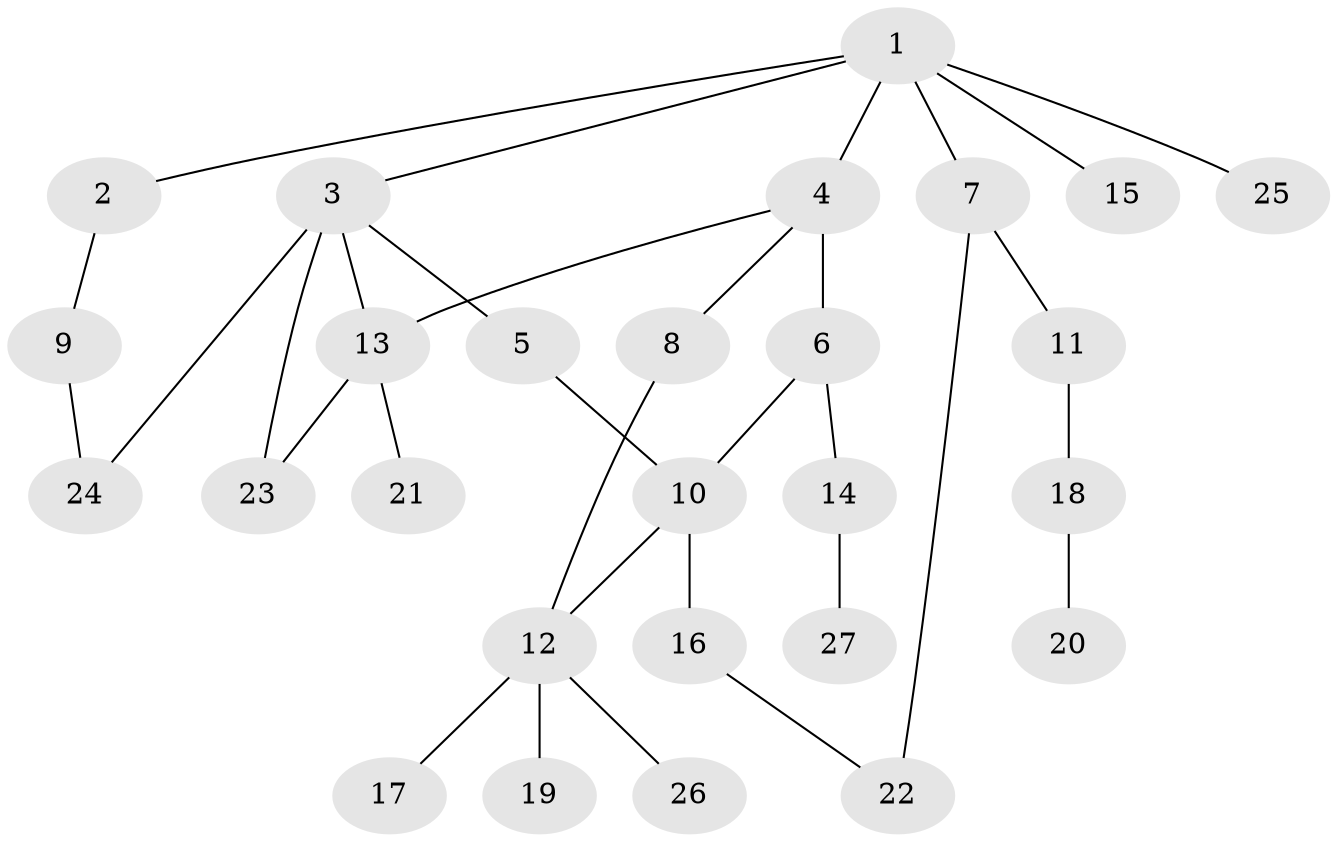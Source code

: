 // original degree distribution, {7: 0.03773584905660377, 1: 0.5849056603773585, 2: 0.1509433962264151, 13: 0.018867924528301886, 3: 0.1320754716981132, 6: 0.03773584905660377, 5: 0.018867924528301886, 4: 0.018867924528301886}
// Generated by graph-tools (version 1.1) at 2025/35/03/09/25 02:35:42]
// undirected, 27 vertices, 32 edges
graph export_dot {
graph [start="1"]
  node [color=gray90,style=filled];
  1;
  2;
  3;
  4;
  5;
  6;
  7;
  8;
  9;
  10;
  11;
  12;
  13;
  14;
  15;
  16;
  17;
  18;
  19;
  20;
  21;
  22;
  23;
  24;
  25;
  26;
  27;
  1 -- 2 [weight=1.0];
  1 -- 3 [weight=1.0];
  1 -- 4 [weight=1.0];
  1 -- 7 [weight=1.0];
  1 -- 15 [weight=1.0];
  1 -- 25 [weight=1.0];
  2 -- 9 [weight=1.0];
  3 -- 5 [weight=1.0];
  3 -- 13 [weight=1.0];
  3 -- 23 [weight=2.0];
  3 -- 24 [weight=1.0];
  4 -- 6 [weight=9.0];
  4 -- 8 [weight=1.0];
  4 -- 13 [weight=1.0];
  5 -- 10 [weight=1.0];
  6 -- 10 [weight=1.0];
  6 -- 14 [weight=1.0];
  7 -- 11 [weight=1.0];
  7 -- 22 [weight=1.0];
  8 -- 12 [weight=1.0];
  9 -- 24 [weight=1.0];
  10 -- 12 [weight=1.0];
  10 -- 16 [weight=2.0];
  11 -- 18 [weight=1.0];
  12 -- 17 [weight=1.0];
  12 -- 19 [weight=1.0];
  12 -- 26 [weight=1.0];
  13 -- 21 [weight=1.0];
  13 -- 23 [weight=1.0];
  14 -- 27 [weight=1.0];
  16 -- 22 [weight=1.0];
  18 -- 20 [weight=2.0];
}
